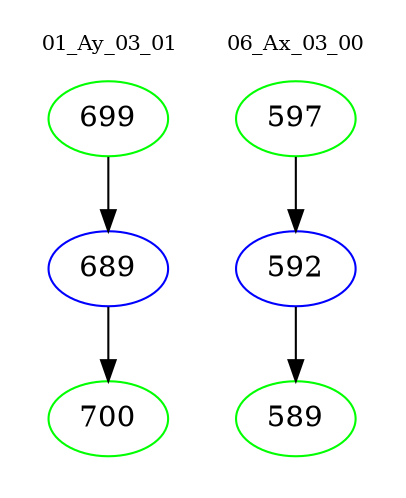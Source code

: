 digraph{
subgraph cluster_0 {
color = white
label = "01_Ay_03_01";
fontsize=10;
T0_699 [label="699", color="green"]
T0_699 -> T0_689 [color="black"]
T0_689 [label="689", color="blue"]
T0_689 -> T0_700 [color="black"]
T0_700 [label="700", color="green"]
}
subgraph cluster_1 {
color = white
label = "06_Ax_03_00";
fontsize=10;
T1_597 [label="597", color="green"]
T1_597 -> T1_592 [color="black"]
T1_592 [label="592", color="blue"]
T1_592 -> T1_589 [color="black"]
T1_589 [label="589", color="green"]
}
}

